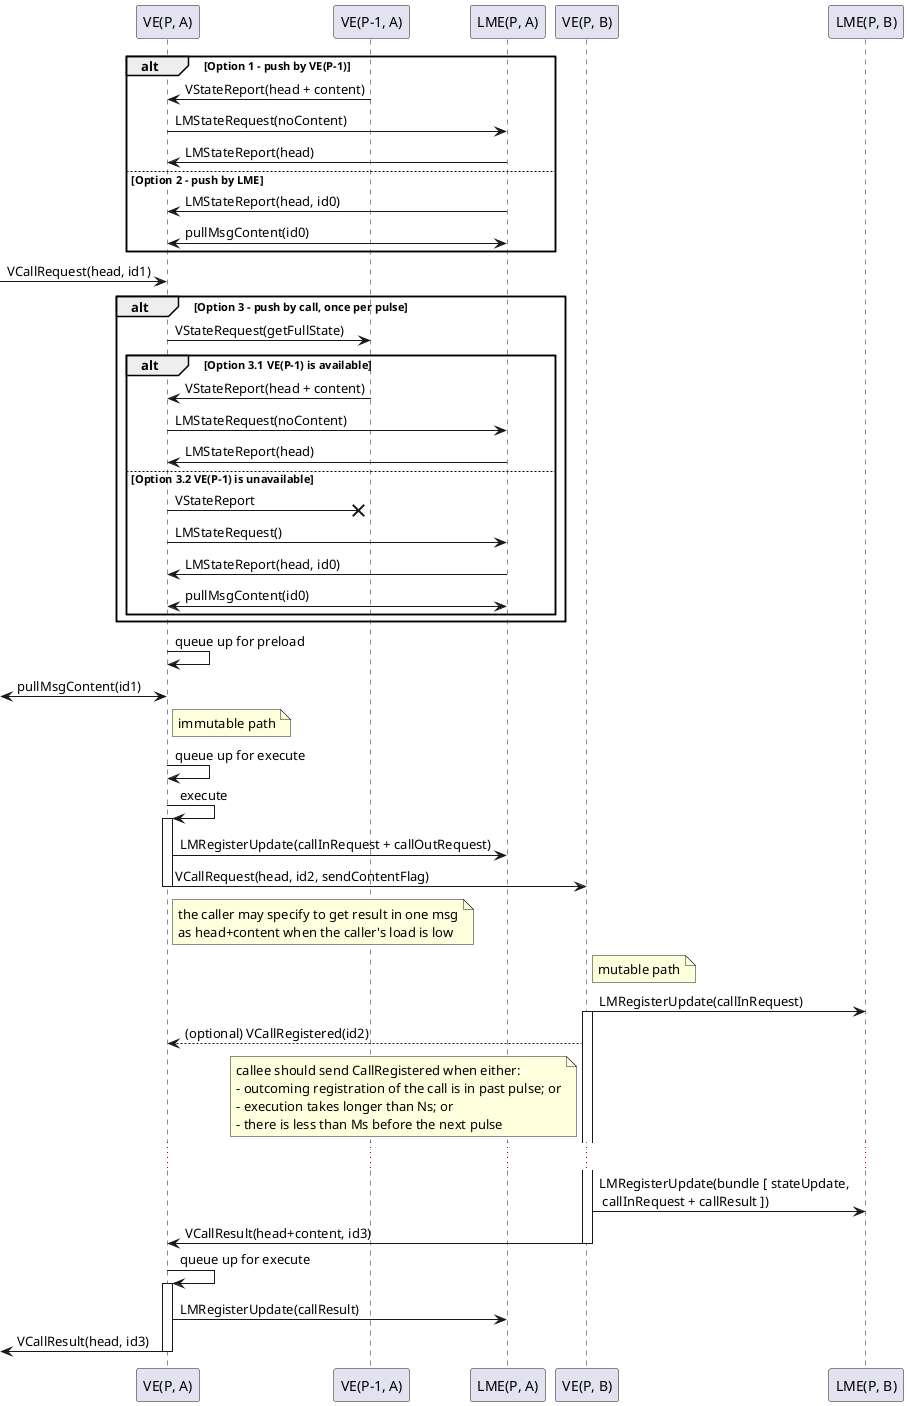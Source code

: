 @startuml
participant VEa as "VE(P, A)"
participant VEap as "VE(P-1, A)"
participant LMEa as "LME(P, A)"

participant VEb as "VE(P, B)"
participant LMEb as "LME(P, B)"

alt Option 1 - push by VE(P-1)
VEap -> VEa : VStateReport(head + content)
VEa -> LMEa : LMStateRequest(noContent)
VEa <- LMEa : LMStateReport(head)
else Option 2 - push by LME
VEa <- LMEa : LMStateReport(head, id0)
LMEa <-> VEa : pullMsgContent(id0)
end

-> VEa : VCallRequest(head, id1)
alt Option 3 - push by call, once per pulse
VEa -> VEap : VStateRequest(getFullState)
alt Option 3.1 VE(P-1) is available
VEap -> VEa : VStateReport(head + content)
VEa -> LMEa : LMStateRequest(noContent)
VEa <- LMEa : LMStateReport(head)
else Option 3.2 VE(P-1) is unavailable
VEa ->x VEap : VStateReport
VEa -> LMEa : LMStateRequest()
VEa <- LMEa : LMStateReport(head, id0)
LMEa <-> VEa : pullMsgContent(id0)
end
end
VEa -> VEa : queue up for preload
<-> VEa : pullMsgContent(id1)
note right of VEa
immutable path
end note
VEa -> VEa : queue up for execute
VEa -> VEa : execute
activate VEa
VEa -> LMEa : LMRegisterUpdate(callInRequest + callOutRequest)
VEa -> VEb : VCallRequest(head, id2, sendContentFlag)
deactivate VEa
note right of VEa
the caller may specify to get result in one msg
as head+content when the caller's load is low
end note
note right of VEb
mutable path
end note
VEb -> LMEb : LMRegisterUpdate(callInRequest)
activate VEb
VEb --> VEa : (optional) VCallRegistered(id2)
note left of VEb
callee should send CallRegistered when either:
- outcoming registration of the call is in past pulse; or
- execution takes longer than Ns; or
- there is less than Ms before the next pulse
end note
...
VEb -> LMEb : LMRegisterUpdate(bundle [ stateUpdate,\n callInRequest + callResult ])
VEb -> VEa : VCallResult(head+content, id3)
deactivate VEb
VEa -> VEa : queue up for execute
activate VEa
VEa -> LMEa : LMRegisterUpdate(callResult)
<- VEa : VCallResult(head, id3)
deactivate VEa
@enduml
